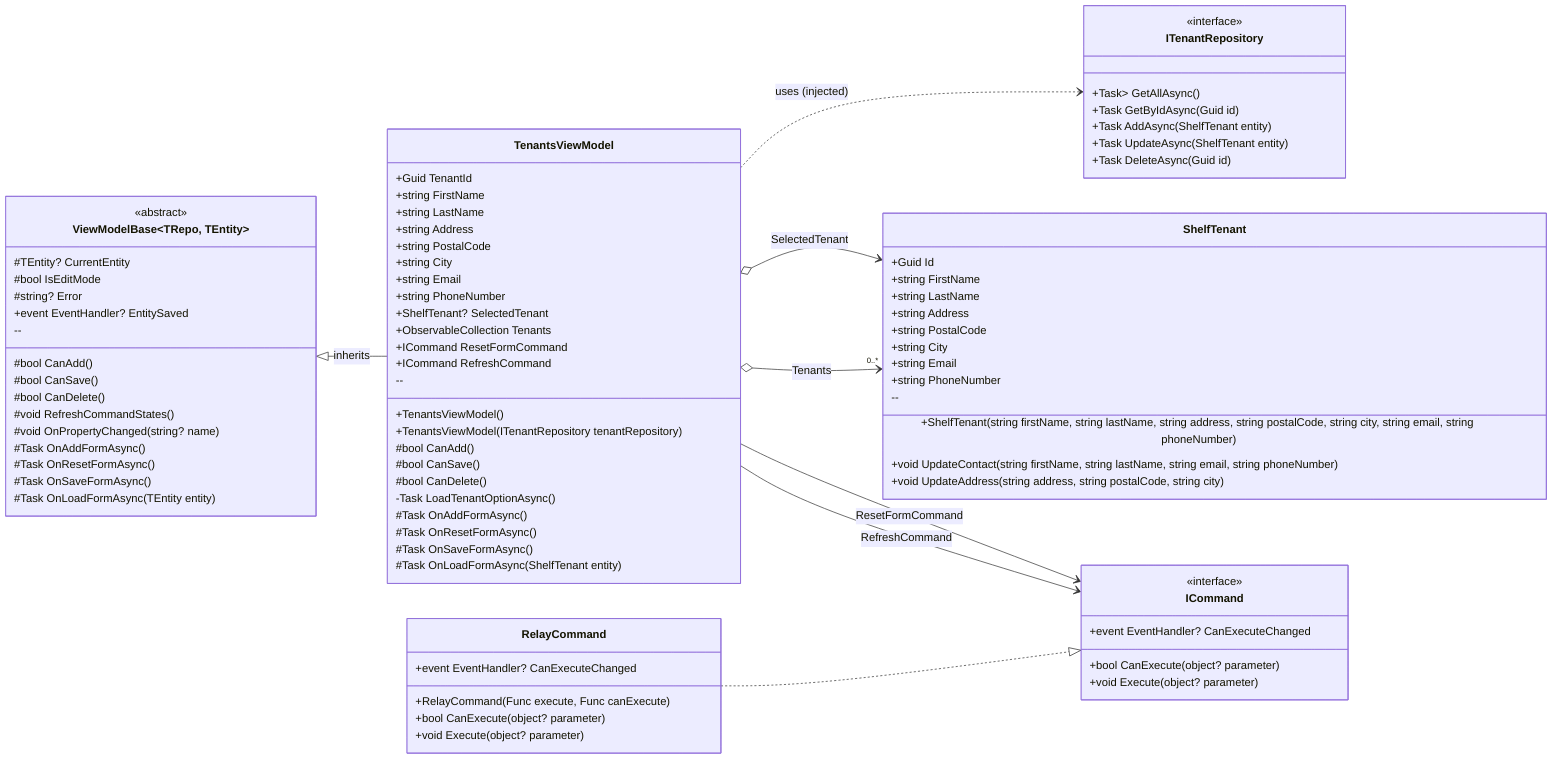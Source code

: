 classDiagram
    direction LR

    class TenantsViewModel {
        +Guid TenantId
        +string FirstName
        +string LastName
        +string Address
        +string PostalCode
        +string City
        +string Email
        +string PhoneNumber
        +ShelfTenant? SelectedTenant
        +ObservableCollection<ShelfTenant> Tenants
        +ICommand ResetFormCommand
        +ICommand RefreshCommand
        --
        +TenantsViewModel()
        +TenantsViewModel(ITenantRepository tenantRepository)
        #bool CanAdd()
        #bool CanSave()
        #bool CanDelete()
        -Task LoadTenantOptionAsync()
        #Task<ShelfTenant> OnAddFormAsync()
        #Task OnResetFormAsync()
        #Task OnSaveFormAsync()
        #Task OnLoadFormAsync(ShelfTenant entity)
    }

    class ViewModelBase~TRepo, TEntity~ {
        <<abstract>>
        #TEntity? CurrentEntity
        #bool IsEditMode
        #string? Error
        +event EventHandler? EntitySaved
        --
        #bool CanAdd()
        #bool CanSave()
        #bool CanDelete()
        #void RefreshCommandStates()
        #void OnPropertyChanged(string? name)
        #Task<TEntity> OnAddFormAsync()
        #Task OnResetFormAsync()
        #Task OnSaveFormAsync()
        #Task OnLoadFormAsync(TEntity entity)
    }

    class ITenantRepository {
        <<interface>>
        +Task<IEnumerable<ShelfTenant>> GetAllAsync()
        +Task<ShelfTenant?> GetByIdAsync(Guid id)
        +Task AddAsync(ShelfTenant entity)
        +Task UpdateAsync(ShelfTenant entity)
        +Task DeleteAsync(Guid id)
    }

    class ShelfTenant {
        +Guid Id
        +string FirstName
        +string LastName
        +string Address
        +string PostalCode
        +string City
        +string Email
        +string PhoneNumber
        --
        +ShelfTenant(string firstName, string lastName, string address, string postalCode, string city, string email, string phoneNumber)
        +void UpdateContact(string firstName, string lastName, string email, string phoneNumber)
        +void UpdateAddress(string address, string postalCode, string city)
    }

    class ICommand {
        <<interface>>
        +bool CanExecute(object? parameter)
        +void Execute(object? parameter)
        +event EventHandler? CanExecuteChanged
    }

    class RelayCommand {
        +RelayCommand(Func<Task> execute, Func<bool> canExecute)
        +bool CanExecute(object? parameter)
        +void Execute(object? parameter)
        +event EventHandler? CanExecuteChanged
    }

    ViewModelBase <|-- TenantsViewModel : inherits
    TenantsViewModel ..> ITenantRepository : uses (injected)
    TenantsViewModel o--> ShelfTenant : SelectedTenant
    TenantsViewModel o--> "0..*" ShelfTenant : Tenants
    TenantsViewModel --> ICommand : ResetFormCommand
    TenantsViewModel --> ICommand : RefreshCommand
    RelayCommand ..|> ICommand